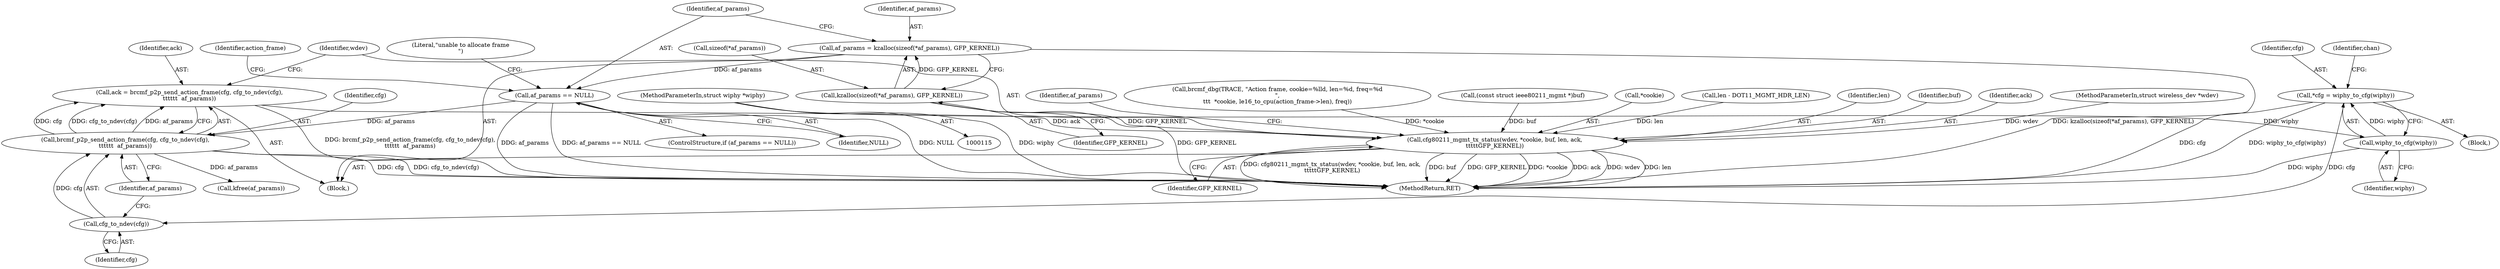 digraph "0_linux_8f44c9a41386729fea410e688959ddaa9d51be7c@API" {
"1000374" [label="(Call,ack = brcmf_p2p_send_action_frame(cfg, cfg_to_ndev(cfg),\n\t\t\t\t\t\t  af_params))"];
"1000376" [label="(Call,brcmf_p2p_send_action_frame(cfg, cfg_to_ndev(cfg),\n\t\t\t\t\t\t  af_params))"];
"1000378" [label="(Call,cfg_to_ndev(cfg))"];
"1000122" [label="(Call,*cfg = wiphy_to_cfg(wiphy))"];
"1000124" [label="(Call,wiphy_to_cfg(wiphy))"];
"1000116" [label="(MethodParameterIn,struct wiphy *wiphy)"];
"1000267" [label="(Call,af_params == NULL)"];
"1000259" [label="(Call,af_params = kzalloc(sizeof(*af_params), GFP_KERNEL))"];
"1000261" [label="(Call,kzalloc(sizeof(*af_params), GFP_KERNEL))"];
"1000381" [label="(Call,cfg80211_mgmt_tx_status(wdev, *cookie, buf, len, ack,\n\t\t\t\t\tGFP_KERNEL))"];
"1000128" [label="(Identifier,chan)"];
"1000379" [label="(Identifier,cfg)"];
"1000268" [label="(Identifier,af_params)"];
"1000269" [label="(Identifier,NULL)"];
"1000260" [label="(Identifier,af_params)"];
"1000261" [label="(Call,kzalloc(sizeof(*af_params), GFP_KERNEL))"];
"1000380" [label="(Identifier,af_params)"];
"1000387" [label="(Identifier,ack)"];
"1000117" [label="(MethodParameterIn,struct wireless_dev *wdev)"];
"1000390" [label="(Identifier,af_params)"];
"1000122" [label="(Call,*cfg = wiphy_to_cfg(wiphy))"];
"1000364" [label="(Call,brcmf_dbg(TRACE, \"Action frame, cookie=%lld, len=%d, freq=%d\n\",\n\t\t\t  *cookie, le16_to_cpu(action_frame->len), freq))"];
"1000120" [label="(Block,)"];
"1000166" [label="(Call,(const struct ieee80211_mgmt *)buf)"];
"1000389" [label="(Call,kfree(af_params))"];
"1000408" [label="(MethodReturn,RET)"];
"1000259" [label="(Call,af_params = kzalloc(sizeof(*af_params), GFP_KERNEL))"];
"1000265" [label="(Identifier,GFP_KERNEL)"];
"1000377" [label="(Identifier,cfg)"];
"1000378" [label="(Call,cfg_to_ndev(cfg))"];
"1000262" [label="(Call,sizeof(*af_params))"];
"1000383" [label="(Call,*cookie)"];
"1000324" [label="(Call,len - DOT11_MGMT_HDR_LEN)"];
"1000244" [label="(Block,)"];
"1000267" [label="(Call,af_params == NULL)"];
"1000125" [label="(Identifier,wiphy)"];
"1000374" [label="(Call,ack = brcmf_p2p_send_action_frame(cfg, cfg_to_ndev(cfg),\n\t\t\t\t\t\t  af_params))"];
"1000388" [label="(Identifier,GFP_KERNEL)"];
"1000272" [label="(Literal,\"unable to allocate frame\n\")"];
"1000116" [label="(MethodParameterIn,struct wiphy *wiphy)"];
"1000382" [label="(Identifier,wdev)"];
"1000381" [label="(Call,cfg80211_mgmt_tx_status(wdev, *cookie, buf, len, ack,\n\t\t\t\t\tGFP_KERNEL))"];
"1000386" [label="(Identifier,len)"];
"1000385" [label="(Identifier,buf)"];
"1000375" [label="(Identifier,ack)"];
"1000266" [label="(ControlStructure,if (af_params == NULL))"];
"1000376" [label="(Call,brcmf_p2p_send_action_frame(cfg, cfg_to_ndev(cfg),\n\t\t\t\t\t\t  af_params))"];
"1000123" [label="(Identifier,cfg)"];
"1000124" [label="(Call,wiphy_to_cfg(wiphy))"];
"1000279" [label="(Identifier,action_frame)"];
"1000374" -> "1000244"  [label="AST: "];
"1000374" -> "1000376"  [label="CFG: "];
"1000375" -> "1000374"  [label="AST: "];
"1000376" -> "1000374"  [label="AST: "];
"1000382" -> "1000374"  [label="CFG: "];
"1000374" -> "1000408"  [label="DDG: brcmf_p2p_send_action_frame(cfg, cfg_to_ndev(cfg),\n\t\t\t\t\t\t  af_params)"];
"1000376" -> "1000374"  [label="DDG: cfg"];
"1000376" -> "1000374"  [label="DDG: cfg_to_ndev(cfg)"];
"1000376" -> "1000374"  [label="DDG: af_params"];
"1000374" -> "1000381"  [label="DDG: ack"];
"1000376" -> "1000380"  [label="CFG: "];
"1000377" -> "1000376"  [label="AST: "];
"1000378" -> "1000376"  [label="AST: "];
"1000380" -> "1000376"  [label="AST: "];
"1000376" -> "1000408"  [label="DDG: cfg"];
"1000376" -> "1000408"  [label="DDG: cfg_to_ndev(cfg)"];
"1000378" -> "1000376"  [label="DDG: cfg"];
"1000267" -> "1000376"  [label="DDG: af_params"];
"1000376" -> "1000389"  [label="DDG: af_params"];
"1000378" -> "1000379"  [label="CFG: "];
"1000379" -> "1000378"  [label="AST: "];
"1000380" -> "1000378"  [label="CFG: "];
"1000122" -> "1000378"  [label="DDG: cfg"];
"1000122" -> "1000120"  [label="AST: "];
"1000122" -> "1000124"  [label="CFG: "];
"1000123" -> "1000122"  [label="AST: "];
"1000124" -> "1000122"  [label="AST: "];
"1000128" -> "1000122"  [label="CFG: "];
"1000122" -> "1000408"  [label="DDG: cfg"];
"1000122" -> "1000408"  [label="DDG: wiphy_to_cfg(wiphy)"];
"1000124" -> "1000122"  [label="DDG: wiphy"];
"1000124" -> "1000125"  [label="CFG: "];
"1000125" -> "1000124"  [label="AST: "];
"1000124" -> "1000408"  [label="DDG: wiphy"];
"1000116" -> "1000124"  [label="DDG: wiphy"];
"1000116" -> "1000115"  [label="AST: "];
"1000116" -> "1000408"  [label="DDG: wiphy"];
"1000267" -> "1000266"  [label="AST: "];
"1000267" -> "1000269"  [label="CFG: "];
"1000268" -> "1000267"  [label="AST: "];
"1000269" -> "1000267"  [label="AST: "];
"1000272" -> "1000267"  [label="CFG: "];
"1000279" -> "1000267"  [label="CFG: "];
"1000267" -> "1000408"  [label="DDG: NULL"];
"1000267" -> "1000408"  [label="DDG: af_params"];
"1000267" -> "1000408"  [label="DDG: af_params == NULL"];
"1000259" -> "1000267"  [label="DDG: af_params"];
"1000259" -> "1000244"  [label="AST: "];
"1000259" -> "1000261"  [label="CFG: "];
"1000260" -> "1000259"  [label="AST: "];
"1000261" -> "1000259"  [label="AST: "];
"1000268" -> "1000259"  [label="CFG: "];
"1000259" -> "1000408"  [label="DDG: kzalloc(sizeof(*af_params), GFP_KERNEL)"];
"1000261" -> "1000259"  [label="DDG: GFP_KERNEL"];
"1000261" -> "1000265"  [label="CFG: "];
"1000262" -> "1000261"  [label="AST: "];
"1000265" -> "1000261"  [label="AST: "];
"1000261" -> "1000408"  [label="DDG: GFP_KERNEL"];
"1000261" -> "1000381"  [label="DDG: GFP_KERNEL"];
"1000381" -> "1000244"  [label="AST: "];
"1000381" -> "1000388"  [label="CFG: "];
"1000382" -> "1000381"  [label="AST: "];
"1000383" -> "1000381"  [label="AST: "];
"1000385" -> "1000381"  [label="AST: "];
"1000386" -> "1000381"  [label="AST: "];
"1000387" -> "1000381"  [label="AST: "];
"1000388" -> "1000381"  [label="AST: "];
"1000390" -> "1000381"  [label="CFG: "];
"1000381" -> "1000408"  [label="DDG: GFP_KERNEL"];
"1000381" -> "1000408"  [label="DDG: *cookie"];
"1000381" -> "1000408"  [label="DDG: ack"];
"1000381" -> "1000408"  [label="DDG: wdev"];
"1000381" -> "1000408"  [label="DDG: len"];
"1000381" -> "1000408"  [label="DDG: cfg80211_mgmt_tx_status(wdev, *cookie, buf, len, ack,\n\t\t\t\t\tGFP_KERNEL)"];
"1000381" -> "1000408"  [label="DDG: buf"];
"1000117" -> "1000381"  [label="DDG: wdev"];
"1000364" -> "1000381"  [label="DDG: *cookie"];
"1000166" -> "1000381"  [label="DDG: buf"];
"1000324" -> "1000381"  [label="DDG: len"];
}
